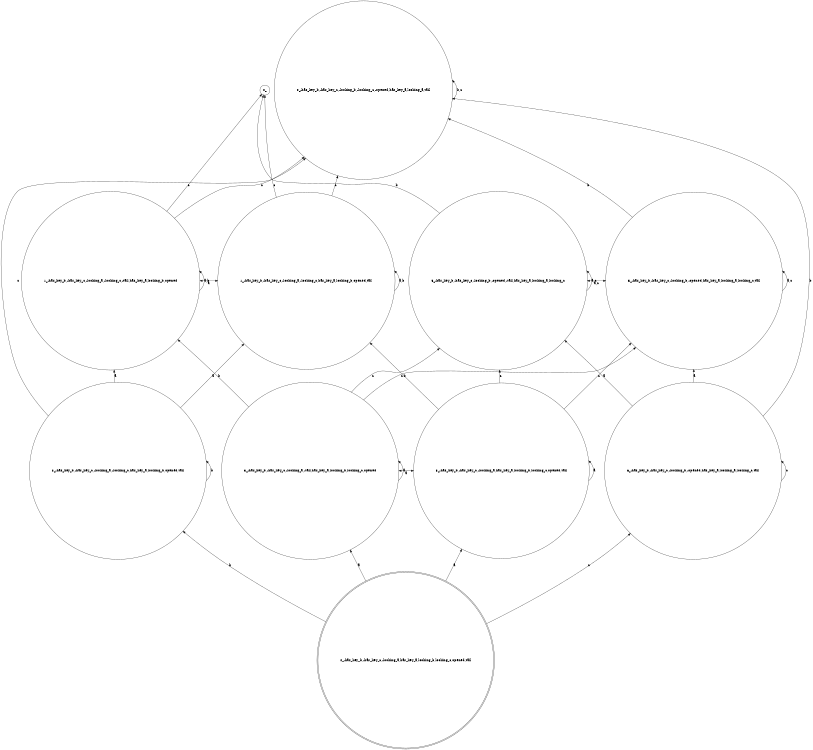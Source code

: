 digraph K_structure{
	rankdir=BT;
	size="8,5"
//WORLDS List:
	node [shape = circle] "0_-has_key_b,-has_key_c,-looking_b,-looking_c,-opened,has_key_a,looking_a,tail";// (,-has_key_b,-has_key_c,-looking_b,-looking_c,-opened,has_key_a,looking_a,tail)
	node [shape = circle] "1_-has_key_b,-has_key_c,-looking_a,-looking_c,-tail,has_key_a,looking_b,opened";// (,-has_key_b,-has_key_c,-looking_a,-looking_c,-tail,has_key_a,looking_b,opened)
	node [shape = circle] "1_-has_key_b,-has_key_c,-looking_a,-looking_c,has_key_a,looking_b,opened,tail";// (,-has_key_b,-has_key_c,-looking_a,-looking_c,has_key_a,looking_b,opened,tail)
	node [shape = circle] "2_-has_key_b,-has_key_c,-looking_a,-looking_c,has_key_a,looking_b,opened,tail";// (-has_key_b,-has_key_c,-looking_a,-looking_c,has_key_a,looking_b,opened,tail)
	node [shape = circle] "3_-has_key_b,-has_key_c,-looking_a,has_key_a,looking_b,looking_c,opened,tail";// (,-has_key_b,-has_key_c,-looking_a,has_key_a,looking_b,looking_c,opened,tail)
	node [shape = doublecircle] "4_-has_key_b,-has_key_c,-looking_a,has_key_a,looking_b,looking_c,opened,tail";// (-has_key_b,-has_key_c,-looking_a,has_key_a,looking_b,looking_c,opened,tail)
	node [shape = circle] "3_-has_key_b,-has_key_c,-looking_a,-tail,has_key_a,looking_b,looking_c,opened";// (,-has_key_b,-has_key_c,-looking_a,-tail,has_key_a,looking_b,looking_c,opened)
	node [shape = circle] "5_-has_key_b,-has_key_c,-looking_b,-opened,-tail,has_key_a,looking_a,looking_c";// (,-has_key_b,-has_key_c,-looking_b,-opened,-tail,has_key_a,looking_a,looking_c)
	node [shape = circle] "5_-has_key_b,-has_key_c,-looking_b,-opened,has_key_a,looking_a,looking_c,tail";// (,-has_key_b,-has_key_c,-looking_b,-opened,has_key_a,looking_a,looking_c,tail)
	node [shape = circle] "6_-has_key_b,-has_key_c,-looking_b,-opened,has_key_a,looking_a,looking_c,tail";// (-has_key_b,-has_key_c,-looking_b,-opened,has_key_a,looking_a,looking_c,tail)


//RANKS List:
	{rank = same; "1_-has_key_b,-has_key_c,-looking_a,-looking_c,-tail,has_key_a,looking_b,opened"; "1_-has_key_b,-has_key_c,-looking_a,-looking_c,has_key_a,looking_b,opened,tail"; }
	{rank = same; "5_-has_key_b,-has_key_c,-looking_b,-opened,-tail,has_key_a,looking_a,looking_c"; "5_-has_key_b,-has_key_c,-looking_b,-opened,has_key_a,looking_a,looking_c,tail"; }
	{rank = same; "3_-has_key_b,-has_key_c,-looking_a,has_key_a,looking_b,looking_c,opened,tail"; "3_-has_key_b,-has_key_c,-looking_a,-tail,has_key_a,looking_b,looking_c,opened"; }
	{rank = same; "0_-has_key_b,-has_key_c,-looking_b,-looking_c,-opened,has_key_a,looking_a,tail"; }
	{rank = same; "2_-has_key_b,-has_key_c,-looking_a,-looking_c,has_key_a,looking_b,opened,tail"; }
	{rank = same; "6_-has_key_b,-has_key_c,-looking_b,-opened,has_key_a,looking_a,looking_c,tail"; }
	{rank = same; "4_-has_key_b,-has_key_c,-looking_a,has_key_a,looking_b,looking_c,opened,tail"; }


//EDGES List:
	"0_-has_key_b,-has_key_c,-looking_b,-looking_c,-opened,has_key_a,looking_a,tail" -> "0_-has_key_b,-has_key_c,-looking_b,-looking_c,-opened,has_key_a,looking_a,tail" [ label = "b,c" ];
	"1_-has_key_b,-has_key_c,-looking_a,-looking_c,-tail,has_key_a,looking_b,opened" -> "0_" [ label = "c" ];
	"1_-has_key_b,-has_key_c,-looking_a,-looking_c,-tail,has_key_a,looking_b,opened" -> "0_-has_key_b,-has_key_c,-looking_b,-looking_c,-opened,has_key_a,looking_a,tail" [ label = "c" ];
	"1_-has_key_b,-has_key_c,-looking_a,-looking_c,-tail,has_key_a,looking_b,opened" -> "1_-has_key_b,-has_key_c,-looking_a,-looking_c,-tail,has_key_a,looking_b,opened" [ label = "a,b" ];
	"1_-has_key_b,-has_key_c,-looking_a,-looking_c,has_key_a,looking_b,opened,tail" -> "0_" [ label = "c" ];
	"1_-has_key_b,-has_key_c,-looking_a,-looking_c,has_key_a,looking_b,opened,tail" -> "0_-has_key_b,-has_key_c,-looking_b,-looking_c,-opened,has_key_a,looking_a,tail" [ label = "c" ];
	"1_-has_key_b,-has_key_c,-looking_a,-looking_c,has_key_a,looking_b,opened,tail" -> "1_-has_key_b,-has_key_c,-looking_a,-looking_c,has_key_a,looking_b,opened,tail" [ label = "a,b" ];
	"2_-has_key_b,-has_key_c,-looking_a,-looking_c,has_key_a,looking_b,opened,tail" -> "0_-has_key_b,-has_key_c,-looking_b,-looking_c,-opened,has_key_a,looking_a,tail" [ label = "c" ];
	"2_-has_key_b,-has_key_c,-looking_a,-looking_c,has_key_a,looking_b,opened,tail" -> "1_-has_key_b,-has_key_c,-looking_a,-looking_c,-tail,has_key_a,looking_b,opened" [ label = "a" ];
	"2_-has_key_b,-has_key_c,-looking_a,-looking_c,has_key_a,looking_b,opened,tail" -> "1_-has_key_b,-has_key_c,-looking_a,-looking_c,has_key_a,looking_b,opened,tail" [ label = "a" ];
	"2_-has_key_b,-has_key_c,-looking_a,-looking_c,has_key_a,looking_b,opened,tail" -> "2_-has_key_b,-has_key_c,-looking_a,-looking_c,has_key_a,looking_b,opened,tail" [ label = "b" ];
	"3_-has_key_b,-has_key_c,-looking_a,-tail,has_key_a,looking_b,looking_c,opened" -> "1_-has_key_b,-has_key_c,-looking_a,-looking_c,-tail,has_key_a,looking_b,opened" [ label = "b" ];
	"3_-has_key_b,-has_key_c,-looking_a,-tail,has_key_a,looking_b,looking_c,opened" -> "3_-has_key_b,-has_key_c,-looking_a,-tail,has_key_a,looking_b,looking_c,opened" [ label = "a" ];
	"3_-has_key_b,-has_key_c,-looking_a,-tail,has_key_a,looking_b,looking_c,opened" -> "5_-has_key_b,-has_key_c,-looking_b,-opened,-tail,has_key_a,looking_a,looking_c" [ label = "c" ];
	"3_-has_key_b,-has_key_c,-looking_a,-tail,has_key_a,looking_b,looking_c,opened" -> "5_-has_key_b,-has_key_c,-looking_b,-opened,has_key_a,looking_a,looking_c,tail" [ label = "c" ];
	"3_-has_key_b,-has_key_c,-looking_a,has_key_a,looking_b,looking_c,opened,tail" -> "1_-has_key_b,-has_key_c,-looking_a,-looking_c,has_key_a,looking_b,opened,tail" [ label = "b" ];
	"3_-has_key_b,-has_key_c,-looking_a,has_key_a,looking_b,looking_c,opened,tail" -> "3_-has_key_b,-has_key_c,-looking_a,has_key_a,looking_b,looking_c,opened,tail" [ label = "a" ];
	"3_-has_key_b,-has_key_c,-looking_a,has_key_a,looking_b,looking_c,opened,tail" -> "5_-has_key_b,-has_key_c,-looking_b,-opened,-tail,has_key_a,looking_a,looking_c" [ label = "c" ];
	"3_-has_key_b,-has_key_c,-looking_a,has_key_a,looking_b,looking_c,opened,tail" -> "5_-has_key_b,-has_key_c,-looking_b,-opened,has_key_a,looking_a,looking_c,tail" [ label = "c" ];
	"4_-has_key_b,-has_key_c,-looking_a,has_key_a,looking_b,looking_c,opened,tail" -> "2_-has_key_b,-has_key_c,-looking_a,-looking_c,has_key_a,looking_b,opened,tail" [ label = "b" ];
	"4_-has_key_b,-has_key_c,-looking_a,has_key_a,looking_b,looking_c,opened,tail" -> "3_-has_key_b,-has_key_c,-looking_a,-tail,has_key_a,looking_b,looking_c,opened" [ label = "a" ];
	"4_-has_key_b,-has_key_c,-looking_a,has_key_a,looking_b,looking_c,opened,tail" -> "3_-has_key_b,-has_key_c,-looking_a,has_key_a,looking_b,looking_c,opened,tail" [ label = "a" ];
	"4_-has_key_b,-has_key_c,-looking_a,has_key_a,looking_b,looking_c,opened,tail" -> "6_-has_key_b,-has_key_c,-looking_b,-opened,has_key_a,looking_a,looking_c,tail" [ label = "c" ];
	"5_-has_key_b,-has_key_c,-looking_b,-opened,-tail,has_key_a,looking_a,looking_c" -> "0_" [ label = "b" ];
	"5_-has_key_b,-has_key_c,-looking_b,-opened,-tail,has_key_a,looking_a,looking_c" -> "5_-has_key_b,-has_key_c,-looking_b,-opened,-tail,has_key_a,looking_a,looking_c" [ label = "a,c" ];
	"5_-has_key_b,-has_key_c,-looking_b,-opened,has_key_a,looking_a,looking_c,tail" -> "0_-has_key_b,-has_key_c,-looking_b,-looking_c,-opened,has_key_a,looking_a,tail" [ label = "b" ];
	"5_-has_key_b,-has_key_c,-looking_b,-opened,has_key_a,looking_a,looking_c,tail" -> "5_-has_key_b,-has_key_c,-looking_b,-opened,has_key_a,looking_a,looking_c,tail" [ label = "a,c" ];
	"6_-has_key_b,-has_key_c,-looking_b,-opened,has_key_a,looking_a,looking_c,tail" -> "0_-has_key_b,-has_key_c,-looking_b,-looking_c,-opened,has_key_a,looking_a,tail" [ label = "b" ];
	"6_-has_key_b,-has_key_c,-looking_b,-opened,has_key_a,looking_a,looking_c,tail" -> "5_-has_key_b,-has_key_c,-looking_b,-opened,-tail,has_key_a,looking_a,looking_c" [ label = "a" ];
	"6_-has_key_b,-has_key_c,-looking_b,-opened,has_key_a,looking_a,looking_c,tail" -> "5_-has_key_b,-has_key_c,-looking_b,-opened,has_key_a,looking_a,looking_c,tail" [ label = "a" ];
	"6_-has_key_b,-has_key_c,-looking_b,-opened,has_key_a,looking_a,looking_c,tail" -> "6_-has_key_b,-has_key_c,-looking_b,-opened,has_key_a,looking_a,looking_c,tail" [ label = "c" ];
	"1_-has_key_b,-has_key_c,-looking_a,-looking_c,-tail,has_key_a,looking_b,opened" -> "1_-has_key_b,-has_key_c,-looking_a,-looking_c,has_key_a,looking_b,opened,tail" [ dir=both label = "a" ];
	"3_-has_key_b,-has_key_c,-looking_a,-tail,has_key_a,looking_b,looking_c,opened" -> "3_-has_key_b,-has_key_c,-looking_a,has_key_a,looking_b,looking_c,opened,tail" [ dir=both label = "a" ];
	"5_-has_key_b,-has_key_c,-looking_b,-opened,-tail,has_key_a,looking_a,looking_c" -> "5_-has_key_b,-has_key_c,-looking_b,-opened,has_key_a,looking_a,looking_c,tail" [ dir=both label = "a,c" ];
}
